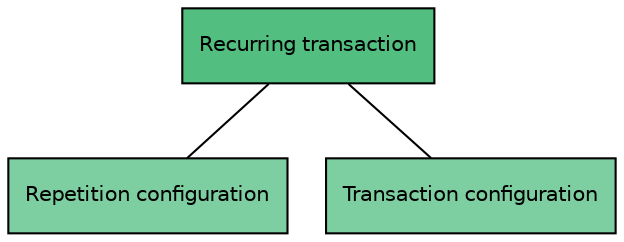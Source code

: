 digraph G {
    graph [fontname = "helvetica",fontsize = 10];
    node [fontname = "helvetica",fontsize = 10];
    edge [fontname = "helvetica",fontsize = 10];

    // dot -Tpng recurrence.dot -o recurrence.png
    "recurrence"   [shape = box,style=filled,fillcolor="#52be80",label = "Recurring transaction"];
    "repetition"   [shape = box,style=filled,fillcolor="#7dcea0",label = "Repetition configuration"];
    "transaction"  [shape = box,style=filled,fillcolor="#7dcea0",label = "Transaction configuration"];

    // link rules
    recurrence -> repetition [arrowhead = none];
    recurrence -> transaction [arrowhead = none];
}